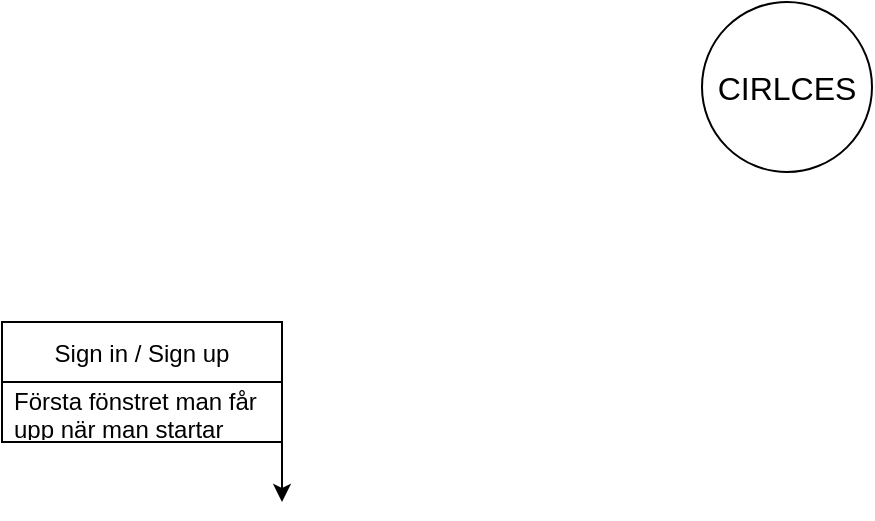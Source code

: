 <mxfile version="16.5.3" type="github">
  <diagram id="p2HajZ41j6ZCVXQFpqO8" name="Page-1">
    <mxGraphModel dx="868" dy="450" grid="1" gridSize="10" guides="1" tooltips="1" connect="1" arrows="1" fold="1" page="1" pageScale="1" pageWidth="1600" pageHeight="1200" math="0" shadow="0">
      <root>
        <mxCell id="0" />
        <mxCell id="1" parent="0" />
        <mxCell id="-XOdeHyJX4b31aOvF6B2-1" value="CIRLCES" style="ellipse;whiteSpace=wrap;html=1;aspect=fixed;rounded=0;fontSize=16;strokeColor=#000000;fillColor=#FFFFFF;" vertex="1" parent="1">
          <mxGeometry x="440" y="290" width="85" height="85" as="geometry" />
        </mxCell>
        <mxCell id="-XOdeHyJX4b31aOvF6B2-12" style="edgeStyle=orthogonalEdgeStyle;rounded=0;orthogonalLoop=1;jettySize=auto;html=1;exitX=1;exitY=1;exitDx=0;exitDy=0;" edge="1" parent="1" source="-XOdeHyJX4b31aOvF6B2-8">
          <mxGeometry relative="1" as="geometry">
            <mxPoint x="230" y="540" as="targetPoint" />
          </mxGeometry>
        </mxCell>
        <mxCell id="-XOdeHyJX4b31aOvF6B2-8" value="Sign in / Sign up" style="swimlane;fontStyle=0;childLayout=stackLayout;horizontal=1;startSize=30;horizontalStack=0;resizeParent=1;resizeParentMax=0;resizeLast=0;collapsible=1;marginBottom=0;" vertex="1" parent="1">
          <mxGeometry x="90" y="450" width="140" height="60" as="geometry" />
        </mxCell>
        <mxCell id="-XOdeHyJX4b31aOvF6B2-9" value="Första fönstret man får upp när man startar klienten. " style="text;strokeColor=none;fillColor=none;align=left;verticalAlign=middle;spacingLeft=4;spacingRight=4;overflow=hidden;points=[[0,0.5],[1,0.5]];portConstraint=eastwest;rotatable=0;whiteSpace=wrap;" vertex="1" parent="-XOdeHyJX4b31aOvF6B2-8">
          <mxGeometry y="30" width="140" height="30" as="geometry" />
        </mxCell>
      </root>
    </mxGraphModel>
  </diagram>
</mxfile>
